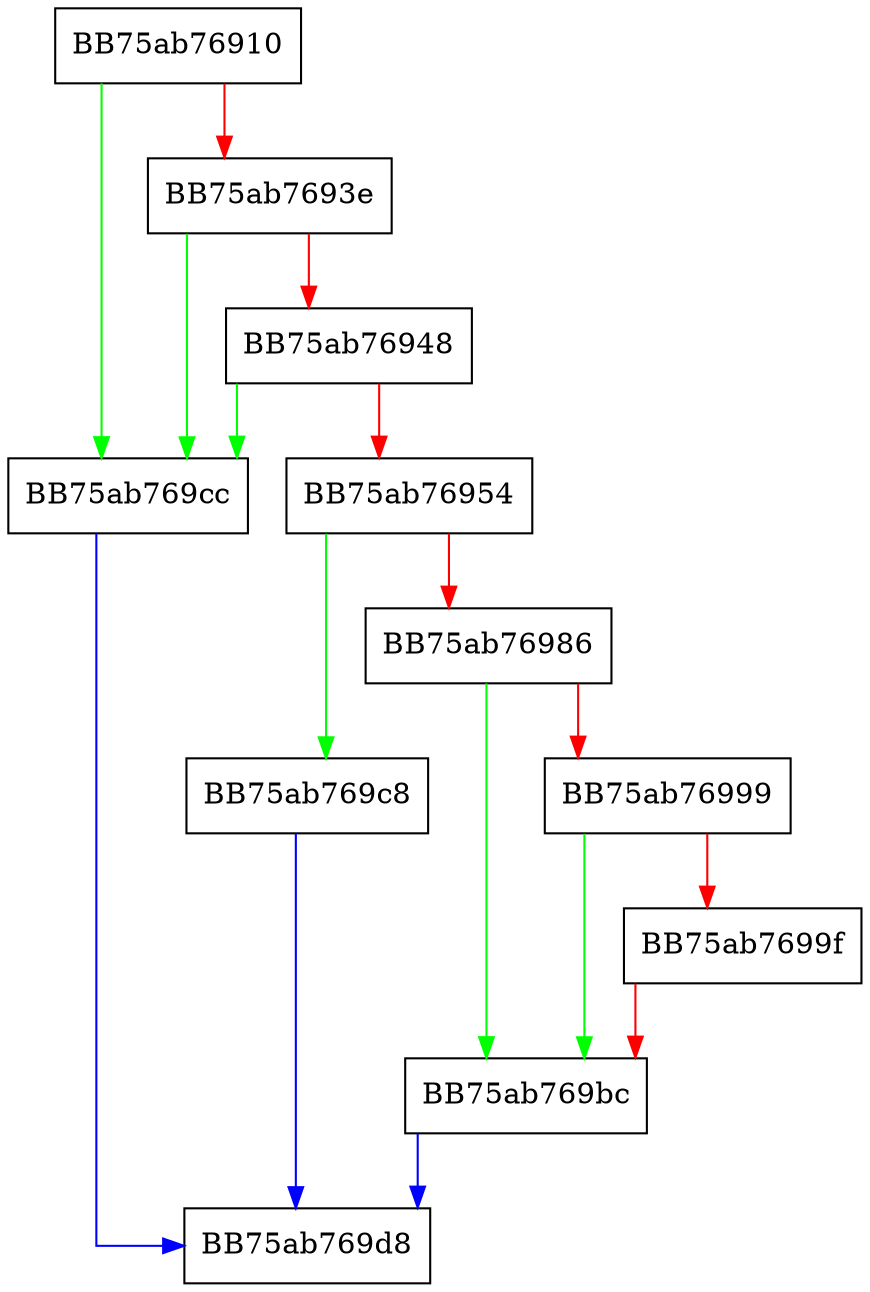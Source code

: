 digraph pfnSetFileACL {
  node [shape="box"];
  graph [splines=ortho];
  BB75ab76910 -> BB75ab769cc [color="green"];
  BB75ab76910 -> BB75ab7693e [color="red"];
  BB75ab7693e -> BB75ab769cc [color="green"];
  BB75ab7693e -> BB75ab76948 [color="red"];
  BB75ab76948 -> BB75ab769cc [color="green"];
  BB75ab76948 -> BB75ab76954 [color="red"];
  BB75ab76954 -> BB75ab769c8 [color="green"];
  BB75ab76954 -> BB75ab76986 [color="red"];
  BB75ab76986 -> BB75ab769bc [color="green"];
  BB75ab76986 -> BB75ab76999 [color="red"];
  BB75ab76999 -> BB75ab769bc [color="green"];
  BB75ab76999 -> BB75ab7699f [color="red"];
  BB75ab7699f -> BB75ab769bc [color="red"];
  BB75ab769bc -> BB75ab769d8 [color="blue"];
  BB75ab769c8 -> BB75ab769d8 [color="blue"];
  BB75ab769cc -> BB75ab769d8 [color="blue"];
}